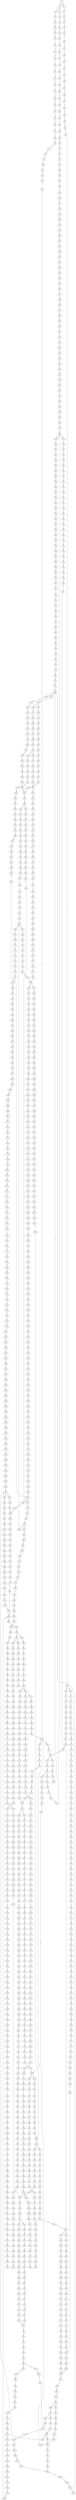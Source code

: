 strict digraph  {
	S0 -> S1 [ label = G ];
	S0 -> S2 [ label = T ];
	S1 -> S3 [ label = T ];
	S1 -> S4 [ label = G ];
	S2 -> S5 [ label = C ];
	S3 -> S6 [ label = C ];
	S4 -> S7 [ label = C ];
	S5 -> S8 [ label = C ];
	S6 -> S9 [ label = T ];
	S7 -> S10 [ label = A ];
	S8 -> S11 [ label = A ];
	S9 -> S12 [ label = C ];
	S10 -> S13 [ label = G ];
	S11 -> S14 [ label = G ];
	S12 -> S15 [ label = T ];
	S13 -> S16 [ label = T ];
	S14 -> S17 [ label = T ];
	S15 -> S18 [ label = C ];
	S16 -> S19 [ label = C ];
	S17 -> S20 [ label = C ];
	S18 -> S21 [ label = T ];
	S19 -> S22 [ label = C ];
	S20 -> S23 [ label = G ];
	S21 -> S24 [ label = C ];
	S22 -> S25 [ label = T ];
	S23 -> S26 [ label = T ];
	S24 -> S27 [ label = G ];
	S25 -> S28 [ label = G ];
	S26 -> S29 [ label = G ];
	S27 -> S30 [ label = G ];
	S28 -> S31 [ label = C ];
	S29 -> S32 [ label = C ];
	S30 -> S33 [ label = T ];
	S31 -> S34 [ label = G ];
	S32 -> S35 [ label = C ];
	S33 -> S36 [ label = C ];
	S34 -> S37 [ label = G ];
	S35 -> S38 [ label = A ];
	S36 -> S39 [ label = T ];
	S37 -> S40 [ label = C ];
	S38 -> S41 [ label = C ];
	S39 -> S42 [ label = C ];
	S40 -> S43 [ label = C ];
	S41 -> S44 [ label = G ];
	S42 -> S45 [ label = G ];
	S43 -> S46 [ label = T ];
	S44 -> S47 [ label = A ];
	S45 -> S48 [ label = G ];
	S46 -> S49 [ label = G ];
	S47 -> S50 [ label = G ];
	S48 -> S51 [ label = T ];
	S49 -> S52 [ label = T ];
	S50 -> S53 [ label = T ];
	S51 -> S54 [ label = T ];
	S52 -> S55 [ label = G ];
	S53 -> S56 [ label = G ];
	S54 -> S57 [ label = C ];
	S55 -> S58 [ label = C ];
	S56 -> S59 [ label = T ];
	S57 -> S60 [ label = A ];
	S58 -> S61 [ label = T ];
	S59 -> S62 [ label = C ];
	S60 -> S63 [ label = A ];
	S61 -> S64 [ label = A ];
	S62 -> S65 [ label = T ];
	S63 -> S66 [ label = G ];
	S64 -> S67 [ label = C ];
	S65 -> S68 [ label = T ];
	S65 -> S69 [ label = C ];
	S66 -> S70 [ label = A ];
	S67 -> S71 [ label = C ];
	S68 -> S72 [ label = C ];
	S69 -> S73 [ label = C ];
	S70 -> S74 [ label = C ];
	S71 -> S75 [ label = T ];
	S72 -> S76 [ label = G ];
	S73 -> S77 [ label = G ];
	S74 -> S78 [ label = C ];
	S75 -> S79 [ label = G ];
	S76 -> S80 [ label = G ];
	S77 -> S81 [ label = T ];
	S78 -> S82 [ label = T ];
	S79 -> S83 [ label = T ];
	S80 -> S84 [ label = T ];
	S81 -> S85 [ label = T ];
	S82 -> S86 [ label = T ];
	S83 -> S87 [ label = C ];
	S84 -> S88 [ label = C ];
	S85 -> S89 [ label = C ];
	S86 -> S90 [ label = T ];
	S87 -> S91 [ label = C ];
	S88 -> S92 [ label = C ];
	S89 -> S93 [ label = C ];
	S90 -> S94 [ label = T ];
	S91 -> S95 [ label = T ];
	S92 -> S96 [ label = T ];
	S93 -> S97 [ label = T ];
	S94 -> S98 [ label = T ];
	S95 -> S99 [ label = T ];
	S96 -> S100 [ label = T ];
	S97 -> S101 [ label = T ];
	S98 -> S102 [ label = G ];
	S99 -> S103 [ label = G ];
	S100 -> S104 [ label = G ];
	S101 -> S105 [ label = A ];
	S102 -> S106 [ label = A ];
	S103 -> S107 [ label = A ];
	S103 -> S108 [ label = T ];
	S104 -> S109 [ label = A ];
	S105 -> S110 [ label = A ];
	S106 -> S111 [ label = A ];
	S107 -> S112 [ label = A ];
	S108 -> S113 [ label = A ];
	S109 -> S114 [ label = A ];
	S110 -> S115 [ label = A ];
	S111 -> S116 [ label = C ];
	S112 -> S117 [ label = C ];
	S113 -> S118 [ label = G ];
	S114 -> S117 [ label = C ];
	S115 -> S119 [ label = C ];
	S116 -> S120 [ label = A ];
	S117 -> S121 [ label = T ];
	S117 -> S122 [ label = A ];
	S118 -> S123 [ label = G ];
	S119 -> S124 [ label = A ];
	S120 -> S125 [ label = G ];
	S121 -> S126 [ label = T ];
	S122 -> S127 [ label = G ];
	S123 -> S128 [ label = A ];
	S124 -> S129 [ label = G ];
	S125 -> S130 [ label = T ];
	S126 -> S131 [ label = C ];
	S127 -> S132 [ label = G ];
	S128 -> S133 [ label = G ];
	S129 -> S134 [ label = G ];
	S130 -> S135 [ label = T ];
	S131 -> S136 [ label = A ];
	S132 -> S137 [ label = G ];
	S132 -> S138 [ label = T ];
	S133 -> S139 [ label = A ];
	S134 -> S140 [ label = T ];
	S135 -> S141 [ label = G ];
	S136 -> S142 [ label = A ];
	S137 -> S143 [ label = T ];
	S138 -> S144 [ label = C ];
	S139 -> S145 [ label = G ];
	S140 -> S146 [ label = C ];
	S141 -> S147 [ label = A ];
	S142 -> S148 [ label = C ];
	S143 -> S149 [ label = C ];
	S144 -> S150 [ label = C ];
	S145 -> S151 [ label = G ];
	S146 -> S152 [ label = T ];
	S147 -> S153 [ label = C ];
	S148 -> S154 [ label = C ];
	S148 -> S155 [ label = T ];
	S149 -> S156 [ label = C ];
	S150 -> S157 [ label = C ];
	S151 -> S158 [ label = T ];
	S152 -> S159 [ label = C ];
	S153 -> S160 [ label = T ];
	S154 -> S161 [ label = G ];
	S155 -> S162 [ label = G ];
	S156 -> S163 [ label = G ];
	S157 -> S164 [ label = T ];
	S158 -> S165 [ label = C ];
	S159 -> S166 [ label = T ];
	S160 -> S167 [ label = G ];
	S161 -> S168 [ label = G ];
	S162 -> S169 [ label = G ];
	S162 -> S170 [ label = C ];
	S163 -> S171 [ label = C ];
	S164 -> S172 [ label = T ];
	S165 -> S173 [ label = C ];
	S166 -> S174 [ label = C ];
	S167 -> S175 [ label = T ];
	S168 -> S176 [ label = C ];
	S169 -> S177 [ label = C ];
	S170 -> S178 [ label = C ];
	S171 -> S179 [ label = C ];
	S172 -> S180 [ label = C ];
	S173 -> S181 [ label = C ];
	S174 -> S182 [ label = C ];
	S175 -> S183 [ label = A ];
	S176 -> S184 [ label = C ];
	S177 -> S185 [ label = C ];
	S178 -> S186 [ label = C ];
	S179 -> S187 [ label = G ];
	S180 -> S188 [ label = T ];
	S180 -> S189 [ label = G ];
	S181 -> S190 [ label = A ];
	S181 -> S191 [ label = G ];
	S182 -> S192 [ label = G ];
	S183 -> S193 [ label = C ];
	S184 -> S194 [ label = C ];
	S185 -> S195 [ label = C ];
	S186 -> S196 [ label = T ];
	S187 -> S197 [ label = C ];
	S187 -> S198 [ label = G ];
	S188 -> S199 [ label = C ];
	S189 -> S200 [ label = C ];
	S190 -> S201 [ label = G ];
	S191 -> S202 [ label = G ];
	S192 -> S203 [ label = T ];
	S193 -> S204 [ label = A ];
	S194 -> S205 [ label = A ];
	S195 -> S206 [ label = A ];
	S196 -> S207 [ label = A ];
	S197 -> S208 [ label = A ];
	S198 -> S209 [ label = A ];
	S199 -> S210 [ label = G ];
	S200 -> S211 [ label = A ];
	S201 -> S212 [ label = A ];
	S202 -> S213 [ label = A ];
	S203 -> S214 [ label = A ];
	S204 -> S215 [ label = C ];
	S205 -> S216 [ label = G ];
	S206 -> S217 [ label = G ];
	S207 -> S218 [ label = G ];
	S208 -> S219 [ label = C ];
	S209 -> S220 [ label = A ];
	S210 -> S221 [ label = T ];
	S211 -> S222 [ label = C ];
	S212 -> S223 [ label = G ];
	S213 -> S224 [ label = G ];
	S214 -> S225 [ label = C ];
	S215 -> S226 [ label = T ];
	S216 -> S227 [ label = T ];
	S217 -> S228 [ label = G ];
	S218 -> S229 [ label = G ];
	S219 -> S230 [ label = G ];
	S220 -> S231 [ label = C ];
	S221 -> S232 [ label = A ];
	S222 -> S233 [ label = G ];
	S223 -> S234 [ label = C ];
	S224 -> S235 [ label = G ];
	S225 -> S236 [ label = A ];
	S226 -> S237 [ label = T ];
	S227 -> S238 [ label = T ];
	S228 -> S239 [ label = T ];
	S229 -> S240 [ label = T ];
	S230 -> S241 [ label = C ];
	S231 -> S242 [ label = T ];
	S232 -> S243 [ label = C ];
	S233 -> S244 [ label = T ];
	S234 -> S245 [ label = C ];
	S235 -> S246 [ label = C ];
	S236 -> S247 [ label = T ];
	S237 -> S248 [ label = G ];
	S238 -> S249 [ label = G ];
	S239 -> S250 [ label = G ];
	S240 -> S251 [ label = G ];
	S241 -> S252 [ label = G ];
	S242 -> S253 [ label = G ];
	S243 -> S254 [ label = G ];
	S244 -> S255 [ label = G ];
	S245 -> S256 [ label = A ];
	S246 -> S257 [ label = G ];
	S247 -> S258 [ label = G ];
	S248 -> S259 [ label = G ];
	S249 -> S260 [ label = T ];
	S250 -> S261 [ label = C ];
	S250 -> S262 [ label = G ];
	S251 -> S263 [ label = T ];
	S252 -> S264 [ label = C ];
	S253 -> S265 [ label = C ];
	S254 -> S266 [ label = G ];
	S255 -> S267 [ label = G ];
	S256 -> S268 [ label = C ];
	S257 -> S269 [ label = T ];
	S258 -> S270 [ label = G ];
	S259 -> S271 [ label = A ];
	S260 -> S272 [ label = G ];
	S261 -> S273 [ label = G ];
	S262 -> S274 [ label = G ];
	S263 -> S275 [ label = G ];
	S264 -> S276 [ label = A ];
	S265 -> S277 [ label = A ];
	S266 -> S278 [ label = C ];
	S267 -> S279 [ label = C ];
	S268 -> S280 [ label = G ];
	S269 -> S281 [ label = G ];
	S270 -> S282 [ label = C ];
	S271 -> S283 [ label = G ];
	S272 -> S284 [ label = C ];
	S273 -> S285 [ label = C ];
	S274 -> S286 [ label = C ];
	S275 -> S287 [ label = C ];
	S276 -> S288 [ label = G ];
	S277 -> S289 [ label = A ];
	S278 -> S290 [ label = T ];
	S279 -> S291 [ label = G ];
	S280 -> S292 [ label = G ];
	S281 -> S293 [ label = G ];
	S282 -> S294 [ label = G ];
	S283 -> S295 [ label = A ];
	S284 -> S296 [ label = G ];
	S285 -> S297 [ label = G ];
	S286 -> S298 [ label = T ];
	S287 -> S299 [ label = G ];
	S288 -> S300 [ label = C ];
	S289 -> S301 [ label = C ];
	S290 -> S302 [ label = A ];
	S291 -> S303 [ label = T ];
	S292 -> S304 [ label = T ];
	S293 -> S305 [ label = T ];
	S294 -> S306 [ label = C ];
	S295 -> S307 [ label = C ];
	S296 -> S308 [ label = T ];
	S297 -> S309 [ label = T ];
	S298 -> S310 [ label = T ];
	S299 -> S311 [ label = T ];
	S300 -> S312 [ label = C ];
	S301 -> S313 [ label = C ];
	S302 -> S314 [ label = C ];
	S303 -> S315 [ label = C ];
	S304 -> S316 [ label = T ];
	S305 -> S317 [ label = A ];
	S306 -> S318 [ label = C ];
	S307 -> S319 [ label = C ];
	S308 -> S320 [ label = C ];
	S309 -> S321 [ label = C ];
	S310 -> S322 [ label = C ];
	S311 -> S323 [ label = C ];
	S312 -> S324 [ label = G ];
	S313 -> S325 [ label = A ];
	S314 -> S326 [ label = T ];
	S315 -> S327 [ label = C ];
	S316 -> S328 [ label = A ];
	S317 -> S329 [ label = T ];
	S318 -> S330 [ label = C ];
	S319 -> S331 [ label = C ];
	S320 -> S332 [ label = G ];
	S321 -> S333 [ label = G ];
	S322 -> S334 [ label = G ];
	S323 -> S335 [ label = G ];
	S324 -> S336 [ label = G ];
	S325 -> S337 [ label = G ];
	S326 -> S338 [ label = G ];
	S327 -> S339 [ label = C ];
	S328 -> S340 [ label = C ];
	S329 -> S341 [ label = G ];
	S330 -> S342 [ label = C ];
	S331 -> S343 [ label = C ];
	S332 -> S344 [ label = A ];
	S333 -> S345 [ label = T ];
	S334 -> S346 [ label = A ];
	S335 -> S344 [ label = A ];
	S336 -> S347 [ label = C ];
	S336 -> S348 [ label = T ];
	S337 -> S349 [ label = A ];
	S338 -> S350 [ label = G ];
	S339 -> S351 [ label = C ];
	S340 -> S352 [ label = T ];
	S341 -> S353 [ label = A ];
	S342 -> S354 [ label = C ];
	S343 -> S355 [ label = C ];
	S344 -> S356 [ label = A ];
	S345 -> S357 [ label = G ];
	S346 -> S358 [ label = A ];
	S347 -> S359 [ label = A ];
	S348 -> S360 [ label = G ];
	S349 -> S361 [ label = A ];
	S350 -> S362 [ label = T ];
	S351 -> S363 [ label = A ];
	S352 -> S364 [ label = G ];
	S353 -> S365 [ label = G ];
	S354 -> S366 [ label = A ];
	S355 -> S367 [ label = C ];
	S356 -> S368 [ label = C ];
	S357 -> S369 [ label = C ];
	S358 -> S370 [ label = C ];
	S359 -> S371 [ label = C ];
	S360 -> S372 [ label = G ];
	S361 -> S373 [ label = C ];
	S362 -> S374 [ label = G ];
	S363 -> S375 [ label = C ];
	S364 -> S376 [ label = C ];
	S365 -> S377 [ label = C ];
	S366 -> S378 [ label = C ];
	S367 -> S379 [ label = T ];
	S368 -> S380 [ label = C ];
	S368 -> S381 [ label = A ];
	S369 -> S382 [ label = A ];
	S370 -> S383 [ label = A ];
	S371 -> S384 [ label = T ];
	S372 -> S385 [ label = A ];
	S373 -> S386 [ label = A ];
	S374 -> S387 [ label = C ];
	S375 -> S388 [ label = T ];
	S376 -> S389 [ label = A ];
	S377 -> S390 [ label = G ];
	S378 -> S391 [ label = T ];
	S379 -> S392 [ label = T ];
	S380 -> S393 [ label = T ];
	S381 -> S394 [ label = C ];
	S382 -> S395 [ label = T ];
	S383 -> S396 [ label = C ];
	S384 -> S397 [ label = T ];
	S385 -> S398 [ label = A ];
	S386 -> S399 [ label = G ];
	S387 -> S400 [ label = T ];
	S388 -> S401 [ label = T ];
	S389 -> S402 [ label = G ];
	S390 -> S403 [ label = G ];
	S391 -> S404 [ label = T ];
	S392 -> S405 [ label = C ];
	S393 -> S406 [ label = T ];
	S394 -> S407 [ label = C ];
	S395 -> S408 [ label = C ];
	S396 -> S409 [ label = G ];
	S397 -> S410 [ label = C ];
	S398 -> S411 [ label = G ];
	S399 -> S412 [ label = C ];
	S400 -> S413 [ label = A ];
	S401 -> S414 [ label = G ];
	S402 -> S415 [ label = A ];
	S403 -> S416 [ label = T ];
	S404 -> S417 [ label = T ];
	S405 -> S418 [ label = A ];
	S406 -> S419 [ label = C ];
	S407 -> S420 [ label = C ];
	S408 -> S421 [ label = C ];
	S409 -> S422 [ label = C ];
	S410 -> S423 [ label = A ];
	S411 -> S424 [ label = A ];
	S412 -> S425 [ label = C ];
	S413 -> S426 [ label = C ];
	S414 -> S427 [ label = A ];
	S415 -> S428 [ label = C ];
	S416 -> S429 [ label = C ];
	S417 -> S430 [ label = A ];
	S418 -> S431 [ label = G ];
	S419 -> S432 [ label = G ];
	S420 -> S433 [ label = G ];
	S421 -> S434 [ label = G ];
	S422 -> S435 [ label = G ];
	S423 -> S436 [ label = G ];
	S424 -> S437 [ label = A ];
	S425 -> S438 [ label = G ];
	S426 -> S439 [ label = T ];
	S427 -> S440 [ label = G ];
	S428 -> S441 [ label = G ];
	S429 -> S442 [ label = G ];
	S430 -> S443 [ label = G ];
	S431 -> S444 [ label = A ];
	S432 -> S445 [ label = T ];
	S433 -> S446 [ label = T ];
	S434 -> S447 [ label = C ];
	S435 -> S448 [ label = C ];
	S436 -> S449 [ label = C ];
	S437 -> S450 [ label = C ];
	S438 -> S451 [ label = T ];
	S439 -> S452 [ label = G ];
	S440 -> S453 [ label = C ];
	S441 -> S454 [ label = G ];
	S442 -> S455 [ label = C ];
	S443 -> S456 [ label = C ];
	S444 -> S457 [ label = G ];
	S445 -> S458 [ label = A ];
	S446 -> S459 [ label = A ];
	S447 -> S460 [ label = A ];
	S448 -> S461 [ label = A ];
	S449 -> S462 [ label = C ];
	S450 -> S463 [ label = G ];
	S451 -> S464 [ label = C ];
	S452 -> S465 [ label = T ];
	S453 -> S466 [ label = C ];
	S454 -> S467 [ label = A ];
	S455 -> S468 [ label = A ];
	S456 -> S469 [ label = C ];
	S457 -> S470 [ label = G ];
	S458 -> S471 [ label = C ];
	S459 -> S472 [ label = C ];
	S460 -> S473 [ label = C ];
	S461 -> S474 [ label = C ];
	S462 -> S475 [ label = G ];
	S463 -> S476 [ label = G ];
	S464 -> S477 [ label = C ];
	S465 -> S478 [ label = A ];
	S466 -> S479 [ label = G ];
	S467 -> S480 [ label = C ];
	S468 -> S481 [ label = C ];
	S469 -> S482 [ label = G ];
	S470 -> S483 [ label = T ];
	S471 -> S484 [ label = T ];
	S472 -> S485 [ label = G ];
	S473 -> S486 [ label = G ];
	S474 -> S487 [ label = G ];
	S475 -> S488 [ label = C ];
	S476 -> S489 [ label = C ];
	S477 -> S490 [ label = T ];
	S478 -> S491 [ label = A ];
	S479 -> S492 [ label = C ];
	S480 -> S493 [ label = A ];
	S481 -> S494 [ label = G ];
	S482 -> S495 [ label = T ];
	S483 -> S496 [ label = C ];
	S484 -> S497 [ label = T ];
	S485 -> S498 [ label = T ];
	S486 -> S499 [ label = T ];
	S487 -> S500 [ label = T ];
	S488 -> S501 [ label = C ];
	S489 -> S502 [ label = A ];
	S490 -> S503 [ label = C ];
	S491 -> S504 [ label = C ];
	S492 -> S505 [ label = C ];
	S493 -> S506 [ label = C ];
	S494 -> S507 [ label = C ];
	S495 -> S508 [ label = C ];
	S496 -> S509 [ label = C ];
	S497 -> S510 [ label = C ];
	S498 -> S511 [ label = C ];
	S499 -> S512 [ label = C ];
	S500 -> S513 [ label = C ];
	S501 -> S514 [ label = C ];
	S502 -> S515 [ label = C ];
	S503 -> S516 [ label = T ];
	S504 -> S517 [ label = A ];
	S505 -> S518 [ label = C ];
	S506 -> S519 [ label = A ];
	S507 -> S520 [ label = G ];
	S508 -> S521 [ label = C ];
	S509 -> S522 [ label = C ];
	S510 -> S523 [ label = A ];
	S511 -> S524 [ label = C ];
	S512 -> S525 [ label = G ];
	S513 -> S526 [ label = C ];
	S514 -> S527 [ label = C ];
	S515 -> S528 [ label = C ];
	S515 -> S529 [ label = T ];
	S516 -> S530 [ label = G ];
	S517 -> S531 [ label = C ];
	S518 -> S532 [ label = C ];
	S519 -> S533 [ label = C ];
	S520 -> S534 [ label = C ];
	S521 -> S535 [ label = C ];
	S522 -> S536 [ label = T ];
	S523 -> S537 [ label = A ];
	S524 -> S538 [ label = A ];
	S525 -> S539 [ label = A ];
	S526 -> S540 [ label = A ];
	S527 -> S541 [ label = T ];
	S528 -> S542 [ label = G ];
	S529 -> S543 [ label = G ];
	S530 -> S544 [ label = T ];
	S531 -> S545 [ label = A ];
	S532 -> S541 [ label = T ];
	S533 -> S546 [ label = C ];
	S534 -> S547 [ label = G ];
	S535 -> S548 [ label = A ];
	S536 -> S549 [ label = T ];
	S537 -> S550 [ label = G ];
	S538 -> S551 [ label = G ];
	S539 -> S552 [ label = G ];
	S540 -> S553 [ label = G ];
	S541 -> S554 [ label = T ];
	S541 -> S555 [ label = C ];
	S542 -> S556 [ label = G ];
	S543 -> S557 [ label = G ];
	S544 -> S558 [ label = C ];
	S545 -> S559 [ label = C ];
	S546 -> S560 [ label = T ];
	S547 -> S561 [ label = G ];
	S548 -> S562 [ label = C ];
	S549 -> S180 [ label = C ];
	S550 -> S563 [ label = C ];
	S551 -> S564 [ label = C ];
	S552 -> S565 [ label = C ];
	S553 -> S566 [ label = C ];
	S554 -> S567 [ label = C ];
	S555 -> S568 [ label = C ];
	S556 -> S569 [ label = G ];
	S557 -> S570 [ label = G ];
	S558 -> S571 [ label = G ];
	S559 -> S572 [ label = G ];
	S560 -> S573 [ label = C ];
	S561 -> S574 [ label = C ];
	S562 -> S575 [ label = C ];
	S563 -> S576 [ label = G ];
	S564 -> S577 [ label = G ];
	S565 -> S578 [ label = G ];
	S566 -> S579 [ label = T ];
	S566 -> S577 [ label = G ];
	S567 -> S580 [ label = A ];
	S568 -> S581 [ label = A ];
	S569 -> S582 [ label = A ];
	S570 -> S583 [ label = A ];
	S571 -> S584 [ label = T ];
	S572 -> S585 [ label = C ];
	S573 -> S586 [ label = T ];
	S574 -> S587 [ label = T ];
	S575 -> S588 [ label = A ];
	S576 -> S589 [ label = A ];
	S577 -> S590 [ label = A ];
	S578 -> S591 [ label = A ];
	S579 -> S592 [ label = T ];
	S580 -> S593 [ label = C ];
	S581 -> S594 [ label = C ];
	S582 -> S595 [ label = A ];
	S583 -> S596 [ label = A ];
	S584 -> S597 [ label = G ];
	S585 -> S598 [ label = T ];
	S586 -> S599 [ label = A ];
	S587 -> S600 [ label = G ];
	S588 -> S601 [ label = C ];
	S589 -> S602 [ label = G ];
	S590 -> S603 [ label = G ];
	S591 -> S604 [ label = G ];
	S592 -> S605 [ label = C ];
	S593 -> S606 [ label = G ];
	S594 -> S607 [ label = C ];
	S595 -> S608 [ label = T ];
	S596 -> S609 [ label = C ];
	S597 -> S610 [ label = G ];
	S598 -> S611 [ label = C ];
	S599 -> S612 [ label = G ];
	S600 -> S613 [ label = G ];
	S601 -> S614 [ label = C ];
	S602 -> S615 [ label = T ];
	S603 -> S616 [ label = T ];
	S604 -> S617 [ label = T ];
	S605 -> S618 [ label = A ];
	S606 -> S619 [ label = C ];
	S607 -> S620 [ label = C ];
	S608 -> S621 [ label = T ];
	S609 -> S622 [ label = T ];
	S610 -> S623 [ label = T ];
	S611 -> S624 [ label = C ];
	S612 -> S625 [ label = A ];
	S613 -> S626 [ label = A ];
	S614 -> S627 [ label = G ];
	S615 -> S628 [ label = C ];
	S616 -> S629 [ label = C ];
	S617 -> S630 [ label = C ];
	S618 -> S631 [ label = C ];
	S619 -> S632 [ label = T ];
	S620 -> S633 [ label = G ];
	S621 -> S634 [ label = G ];
	S622 -> S635 [ label = G ];
	S623 -> S636 [ label = A ];
	S624 -> S637 [ label = T ];
	S625 -> S638 [ label = A ];
	S626 -> S639 [ label = A ];
	S627 -> S640 [ label = A ];
	S628 -> S641 [ label = C ];
	S629 -> S642 [ label = C ];
	S629 -> S643 [ label = T ];
	S630 -> S644 [ label = G ];
	S631 -> S645 [ label = G ];
	S632 -> S646 [ label = C ];
	S633 -> S647 [ label = C ];
	S634 -> S648 [ label = A ];
	S635 -> S649 [ label = G ];
	S637 -> S650 [ label = A ];
	S638 -> S651 [ label = C ];
	S639 -> S652 [ label = T ];
	S640 -> S653 [ label = T ];
	S641 -> S654 [ label = C ];
	S642 -> S654 [ label = C ];
	S643 -> S655 [ label = C ];
	S644 -> S656 [ label = A ];
	S645 -> S657 [ label = C ];
	S646 -> S658 [ label = C ];
	S647 -> S659 [ label = C ];
	S648 -> S660 [ label = A ];
	S649 -> S661 [ label = A ];
	S650 -> S662 [ label = G ];
	S651 -> S663 [ label = G ];
	S652 -> S664 [ label = G ];
	S653 -> S665 [ label = C ];
	S654 -> S666 [ label = T ];
	S654 -> S667 [ label = G ];
	S655 -> S668 [ label = G ];
	S656 -> S669 [ label = A ];
	S657 -> S670 [ label = C ];
	S658 -> S671 [ label = G ];
	S659 -> S672 [ label = G ];
	S660 -> S673 [ label = C ];
	S661 -> S674 [ label = C ];
	S662 -> S675 [ label = A ];
	S663 -> S676 [ label = A ];
	S664 -> S677 [ label = G ];
	S665 -> S678 [ label = G ];
	S666 -> S679 [ label = C ];
	S667 -> S680 [ label = C ];
	S668 -> S681 [ label = T ];
	S669 -> S682 [ label = C ];
	S670 -> S683 [ label = C ];
	S671 -> S684 [ label = G ];
	S672 -> S685 [ label = G ];
	S673 -> S686 [ label = C ];
	S674 -> S687 [ label = C ];
	S675 -> S688 [ label = A ];
	S676 -> S689 [ label = G ];
	S677 -> S690 [ label = G ];
	S678 -> S691 [ label = G ];
	S679 -> S692 [ label = C ];
	S680 -> S693 [ label = C ];
	S681 -> S694 [ label = C ];
	S682 -> S695 [ label = C ];
	S683 -> S696 [ label = T ];
	S684 -> S697 [ label = T ];
	S685 -> S698 [ label = T ];
	S686 -> S699 [ label = C ];
	S687 -> S700 [ label = C ];
	S688 -> S701 [ label = C ];
	S689 -> S702 [ label = G ];
	S690 -> S703 [ label = G ];
	S691 -> S704 [ label = T ];
	S692 -> S705 [ label = G ];
	S693 -> S706 [ label = T ];
	S694 -> S707 [ label = T ];
	S695 -> S708 [ label = T ];
	S696 -> S709 [ label = T ];
	S697 -> S710 [ label = T ];
	S698 -> S711 [ label = C ];
	S699 -> S712 [ label = G ];
	S700 -> S713 [ label = G ];
	S701 -> S714 [ label = T ];
	S702 -> S715 [ label = T ];
	S703 -> S716 [ label = T ];
	S704 -> S717 [ label = T ];
	S705 -> S718 [ label = G ];
	S706 -> S719 [ label = G ];
	S707 -> S720 [ label = G ];
	S708 -> S721 [ label = G ];
	S709 -> S722 [ label = C ];
	S710 -> S723 [ label = G ];
	S711 -> S724 [ label = C ];
	S712 -> S725 [ label = T ];
	S713 -> S726 [ label = T ];
	S714 -> S727 [ label = T ];
	S715 -> S728 [ label = G ];
	S716 -> S729 [ label = C ];
	S717 -> S730 [ label = C ];
	S718 -> S731 [ label = T ];
	S719 -> S732 [ label = T ];
	S720 -> S733 [ label = T ];
	S721 -> S734 [ label = T ];
	S722 -> S735 [ label = A ];
	S723 -> S736 [ label = C ];
	S724 -> S737 [ label = C ];
	S725 -> S738 [ label = C ];
	S726 -> S739 [ label = C ];
	S727 -> S740 [ label = C ];
	S728 -> S741 [ label = T ];
	S729 -> S742 [ label = C ];
	S730 -> S743 [ label = C ];
	S731 -> S744 [ label = C ];
	S732 -> S745 [ label = C ];
	S733 -> S746 [ label = T ];
	S734 -> S747 [ label = C ];
	S735 -> S748 [ label = T ];
	S736 -> S749 [ label = A ];
	S737 -> S750 [ label = A ];
	S738 -> S751 [ label = T ];
	S739 -> S752 [ label = T ];
	S740 -> S753 [ label = A ];
	S741 -> S754 [ label = C ];
	S742 -> S755 [ label = G ];
	S743 -> S756 [ label = A ];
	S744 -> S757 [ label = T ];
	S745 -> S758 [ label = G ];
	S746 -> S759 [ label = C ];
	S747 -> S760 [ label = G ];
	S748 -> S761 [ label = C ];
	S749 -> S762 [ label = C ];
	S750 -> S763 [ label = G ];
	S751 -> S764 [ label = C ];
	S752 -> S765 [ label = C ];
	S753 -> S766 [ label = A ];
	S754 -> S767 [ label = C ];
	S755 -> S768 [ label = C ];
	S756 -> S769 [ label = G ];
	S757 -> S770 [ label = G ];
	S758 -> S771 [ label = C ];
	S759 -> S772 [ label = C ];
	S760 -> S773 [ label = C ];
	S761 -> S774 [ label = C ];
	S762 -> S775 [ label = T ];
	S763 -> S776 [ label = T ];
	S764 -> S777 [ label = G ];
	S765 -> S777 [ label = G ];
	S766 -> S148 [ label = C ];
	S767 -> S778 [ label = C ];
	S768 -> S779 [ label = C ];
	S769 -> S780 [ label = T ];
	S770 -> S781 [ label = G ];
	S771 -> S782 [ label = G ];
	S772 -> S783 [ label = G ];
	S773 -> S784 [ label = G ];
	S774 -> S785 [ label = A ];
	S775 -> S786 [ label = G ];
	S776 -> S787 [ label = G ];
	S777 -> S788 [ label = G ];
	S778 -> S789 [ label = T ];
	S779 -> S187 [ label = G ];
	S780 -> S790 [ label = G ];
	S781 -> S791 [ label = A ];
	S782 -> S792 [ label = C ];
	S783 -> S793 [ label = T ];
	S784 -> S792 [ label = C ];
	S785 -> S794 [ label = G ];
	S786 -> S795 [ label = G ];
	S787 -> S796 [ label = G ];
	S788 -> S797 [ label = C ];
	S789 -> S798 [ label = G ];
	S790 -> S799 [ label = G ];
	S791 -> S800 [ label = G ];
	S792 -> S801 [ label = G ];
	S792 -> S802 [ label = A ];
	S793 -> S803 [ label = G ];
	S794 -> S804 [ label = A ];
	S795 -> S805 [ label = T ];
	S796 -> S806 [ label = T ];
	S797 -> S807 [ label = A ];
	S798 -> S808 [ label = T ];
	S799 -> S809 [ label = T ];
	S800 -> S810 [ label = G ];
	S801 -> S811 [ label = A ];
	S802 -> S812 [ label = A ];
	S803 -> S813 [ label = G ];
	S804 -> S814 [ label = A ];
	S805 -> S815 [ label = C ];
	S806 -> S816 [ label = C ];
	S807 -> S817 [ label = C ];
	S808 -> S818 [ label = C ];
	S809 -> S819 [ label = C ];
	S810 -> S820 [ label = G ];
	S811 -> S821 [ label = G ];
	S812 -> S822 [ label = C ];
	S813 -> S823 [ label = C ];
	S814 -> S824 [ label = C ];
	S815 -> S825 [ label = G ];
	S816 -> S826 [ label = G ];
	S817 -> S827 [ label = C ];
	S818 -> S828 [ label = C ];
	S819 -> S826 [ label = G ];
	S820 -> S829 [ label = T ];
	S821 -> S830 [ label = C ];
	S822 -> S831 [ label = C ];
	S823 -> S832 [ label = C ];
	S824 -> S833 [ label = C ];
	S825 -> S834 [ label = T ];
	S826 -> S835 [ label = T ];
	S827 -> S836 [ label = G ];
	S828 -> S837 [ label = T ];
	S829 -> S838 [ label = G ];
	S830 -> S839 [ label = A ];
	S831 -> S840 [ label = C ];
	S832 -> S841 [ label = C ];
	S833 -> S842 [ label = A ];
	S833 -> S843 [ label = G ];
	S834 -> S844 [ label = C ];
	S835 -> S845 [ label = C ];
	S836 -> S846 [ label = A ];
	S837 -> S847 [ label = A ];
	S838 -> S848 [ label = T ];
	S839 -> S849 [ label = G ];
	S840 -> S850 [ label = G ];
	S841 -> S851 [ label = G ];
	S842 -> S852 [ label = G ];
	S842 -> S853 [ label = C ];
	S843 -> S854 [ label = G ];
	S844 -> S855 [ label = C ];
	S845 -> S856 [ label = C ];
	S846 -> S857 [ label = G ];
	S846 -> S858 [ label = A ];
	S847 -> S859 [ label = C ];
	S848 -> S860 [ label = T ];
	S849 -> S861 [ label = T ];
	S850 -> S862 [ label = T ];
	S851 -> S863 [ label = T ];
	S852 -> S864 [ label = A ];
	S853 -> S865 [ label = C ];
	S854 -> S866 [ label = A ];
	S855 -> S867 [ label = G ];
	S856 -> S867 [ label = G ];
	S857 -> S868 [ label = T ];
	S858 -> S869 [ label = T ];
	S859 -> S870 [ label = T ];
	S860 -> S871 [ label = C ];
	S861 -> S872 [ label = G ];
	S862 -> S873 [ label = A ];
	S863 -> S874 [ label = C ];
	S864 -> S875 [ label = C ];
	S865 -> S876 [ label = A ];
	S866 -> S877 [ label = C ];
	S867 -> S878 [ label = T ];
	S868 -> S879 [ label = C ];
	S869 -> S880 [ label = G ];
	S870 -> S881 [ label = A ];
	S871 -> S882 [ label = C ];
	S872 -> S883 [ label = C ];
	S873 -> S884 [ label = C ];
	S874 -> S885 [ label = C ];
	S875 -> S886 [ label = T ];
	S876 -> S887 [ label = C ];
	S877 -> S888 [ label = G ];
	S878 -> S889 [ label = C ];
	S879 -> S890 [ label = C ];
	S880 -> S891 [ label = T ];
	S881 -> S892 [ label = C ];
	S882 -> S893 [ label = A ];
	S883 -> S894 [ label = A ];
	S884 -> S895 [ label = A ];
	S885 -> S896 [ label = A ];
	S886 -> S897 [ label = C ];
	S887 -> S898 [ label = C ];
	S888 -> S899 [ label = C ];
	S889 -> S900 [ label = A ];
	S890 -> S901 [ label = A ];
	S890 -> S902 [ label = T ];
	S891 -> S903 [ label = A ];
	S892 -> S904 [ label = C ];
	S893 -> S905 [ label = G ];
	S894 -> S906 [ label = A ];
	S895 -> S907 [ label = G ];
	S896 -> S908 [ label = G ];
	S897 -> S909 [ label = C ];
	S898 -> S910 [ label = C ];
	S899 -> S911 [ label = C ];
	S900 -> S912 [ label = C ];
	S901 -> S913 [ label = G ];
	S902 -> S914 [ label = C ];
	S903 -> S915 [ label = G ];
	S904 -> S916 [ label = A ];
	S905 -> S917 [ label = C ];
	S906 -> S918 [ label = C ];
	S907 -> S919 [ label = C ];
	S908 -> S920 [ label = T ];
	S909 -> S921 [ label = C ];
	S910 -> S922 [ label = C ];
	S911 -> S923 [ label = C ];
	S912 -> S924 [ label = C ];
	S913 -> S925 [ label = T ];
	S913 -> S926 [ label = C ];
	S914 -> S927 [ label = G ];
	S915 -> S928 [ label = T ];
	S916 -> S929 [ label = G ];
	S917 -> S930 [ label = A ];
	S918 -> S931 [ label = A ];
	S919 -> S932 [ label = A ];
	S920 -> S933 [ label = A ];
	S921 -> S934 [ label = A ];
	S922 -> S935 [ label = T ];
	S923 -> S936 [ label = A ];
	S924 -> S937 [ label = C ];
	S924 -> S938 [ label = G ];
	S925 -> S939 [ label = A ];
	S926 -> S940 [ label = T ];
	S927 -> S941 [ label = A ];
	S928 -> S942 [ label = T ];
	S929 -> S943 [ label = G ];
	S930 -> S944 [ label = G ];
	S931 -> S945 [ label = G ];
	S932 -> S946 [ label = G ];
	S933 -> S947 [ label = G ];
	S934 -> S948 [ label = T ];
	S935 -> S949 [ label = T ];
	S936 -> S950 [ label = T ];
	S937 -> S951 [ label = T ];
	S938 -> S952 [ label = A ];
	S939 -> S953 [ label = G ];
	S940 -> S954 [ label = T ];
	S941 -> S955 [ label = A ];
	S942 -> S956 [ label = T ];
	S943 -> S957 [ label = A ];
	S944 -> S958 [ label = A ];
	S945 -> S959 [ label = C ];
	S946 -> S960 [ label = G ];
	S947 -> S961 [ label = C ];
	S948 -> S962 [ label = C ];
	S949 -> S963 [ label = C ];
	S950 -> S964 [ label = C ];
	S951 -> S965 [ label = G ];
	S952 -> S966 [ label = A ];
	S952 -> S967 [ label = G ];
	S953 -> S968 [ label = G ];
	S954 -> S605 [ label = C ];
	S955 -> S969 [ label = C ];
	S956 -> S970 [ label = C ];
	S957 -> S971 [ label = G ];
	S958 -> S972 [ label = T ];
	S959 -> S973 [ label = T ];
	S960 -> S974 [ label = T ];
	S961 -> S975 [ label = T ];
	S962 -> S976 [ label = T ];
	S963 -> S977 [ label = C ];
	S963 -> S978 [ label = G ];
	S964 -> S979 [ label = G ];
	S965 -> S980 [ label = T ];
	S966 -> S981 [ label = T ];
	S967 -> S982 [ label = T ];
	S968 -> S983 [ label = G ];
	S969 -> S984 [ label = T ];
	S970 -> S985 [ label = A ];
	S971 -> S986 [ label = A ];
	S972 -> S987 [ label = A ];
	S973 -> S988 [ label = A ];
	S974 -> S989 [ label = G ];
	S975 -> S990 [ label = C ];
	S976 -> S991 [ label = G ];
	S977 -> S992 [ label = T ];
	S978 -> S993 [ label = A ];
	S979 -> S994 [ label = T ];
	S980 -> S995 [ label = C ];
	S981 -> S996 [ label = C ];
	S982 -> S997 [ label = C ];
	S983 -> S998 [ label = T ];
	S984 -> S999 [ label = T ];
	S985 -> S1000 [ label = C ];
	S986 -> S1001 [ label = G ];
	S987 -> S1002 [ label = A ];
	S988 -> S1003 [ label = C ];
	S989 -> S1004 [ label = C ];
	S990 -> S1005 [ label = C ];
	S991 -> S1006 [ label = C ];
	S992 -> S1007 [ label = G ];
	S993 -> S1008 [ label = T ];
	S994 -> S1009 [ label = C ];
	S995 -> S1010 [ label = C ];
	S996 -> S1011 [ label = C ];
	S997 -> S890 [ label = C ];
	S998 -> S1012 [ label = C ];
	S999 -> S1013 [ label = C ];
	S1000 -> S1014 [ label = T ];
	S1001 -> S1015 [ label = T ];
	S1002 -> S1016 [ label = A ];
	S1003 -> S1017 [ label = G ];
	S1004 -> S1018 [ label = A ];
	S1005 -> S1019 [ label = A ];
	S1006 -> S1020 [ label = C ];
	S1007 -> S1021 [ label = T ];
	S1008 -> S1022 [ label = C ];
	S1009 -> S1023 [ label = C ];
	S1010 -> S1024 [ label = T ];
	S1011 -> S1025 [ label = T ];
	S1012 -> S1026 [ label = A ];
	S1013 -> S1027 [ label = A ];
	S1014 -> S1028 [ label = C ];
	S1015 -> S1029 [ label = C ];
	S1016 -> S1030 [ label = A ];
	S1017 -> S1031 [ label = A ];
	S1018 -> S1032 [ label = C ];
	S1019 -> S1033 [ label = C ];
	S1020 -> S1034 [ label = A ];
	S1021 -> S1035 [ label = C ];
	S1022 -> S1036 [ label = G ];
	S1023 -> S1037 [ label = T ];
	S1024 -> S1038 [ label = T ];
	S1025 -> S1039 [ label = C ];
	S1026 -> S1040 [ label = C ];
	S1027 -> S1041 [ label = A ];
	S1028 -> S1042 [ label = C ];
	S1029 -> S1043 [ label = A ];
	S1030 -> S1044 [ label = A ];
	S1031 -> S1045 [ label = G ];
	S1032 -> S1046 [ label = G ];
	S1033 -> S1047 [ label = C ];
	S1034 -> S1048 [ label = G ];
	S1035 -> S1049 [ label = C ];
	S1036 -> S1050 [ label = T ];
	S1037 -> S1051 [ label = C ];
	S1038 -> S103 [ label = G ];
	S1039 -> S1052 [ label = G ];
	S1040 -> S1053 [ label = T ];
	S1041 -> S148 [ label = C ];
	S1042 -> S1054 [ label = T ];
	S1043 -> S1055 [ label = G ];
	S1044 -> S1056 [ label = C ];
	S1045 -> S1057 [ label = A ];
	S1046 -> S1058 [ label = C ];
	S1047 -> S1059 [ label = G ];
	S1048 -> S1060 [ label = T ];
	S1049 -> S1061 [ label = T ];
	S1050 -> S1062 [ label = T ];
	S1051 -> S1063 [ label = T ];
	S1052 -> S1064 [ label = A ];
	S1053 -> S1065 [ label = C ];
	S1054 -> S1066 [ label = T ];
	S1055 -> S1067 [ label = G ];
	S1056 -> S1068 [ label = T ];
	S1057 -> S1069 [ label = A ];
	S1058 -> S1070 [ label = G ];
	S1059 -> S1071 [ label = G ];
	S1060 -> S1072 [ label = C ];
	S1061 -> S1073 [ label = T ];
	S1062 -> S1074 [ label = T ];
	S1063 -> S1075 [ label = T ];
	S1064 -> S1076 [ label = A ];
	S1065 -> S1077 [ label = G ];
	S1066 -> S1078 [ label = T ];
	S1067 -> S1079 [ label = A ];
	S1068 -> S1080 [ label = T ];
	S1069 -> S1081 [ label = C ];
	S1070 -> S1082 [ label = G ];
	S1071 -> S1083 [ label = A ];
	S1072 -> S1084 [ label = G ];
	S1073 -> S103 [ label = G ];
	S1074 -> S1085 [ label = G ];
	S1075 -> S1086 [ label = C ];
	S1076 -> S1087 [ label = C ];
	S1077 -> S1088 [ label = C ];
	S1078 -> S1089 [ label = C ];
	S1079 -> S1090 [ label = C ];
	S1080 -> S1091 [ label = T ];
	S1081 -> S1092 [ label = T ];
	S1082 -> S1093 [ label = T ];
	S1083 -> S1094 [ label = C ];
	S1084 -> S1095 [ label = T ];
	S1085 -> S1096 [ label = T ];
	S1086 -> S1097 [ label = T ];
	S1087 -> S984 [ label = T ];
	S1088 -> S1098 [ label = T ];
	S1089 -> S1099 [ label = A ];
	S1090 -> S1100 [ label = C ];
	S1091 -> S1101 [ label = G ];
	S1092 -> S1102 [ label = G ];
	S1093 -> S1103 [ label = G ];
	S1094 -> S1104 [ label = G ];
	S1095 -> S1105 [ label = A ];
	S1096 -> S1106 [ label = A ];
	S1097 -> S1107 [ label = C ];
	S1098 -> S1108 [ label = T ];
	S1099 -> S1109 [ label = T ];
	S1100 -> S1110 [ label = A ];
	S1101 -> S1111 [ label = C ];
	S1102 -> S1112 [ label = G ];
	S1103 -> S1113 [ label = C ];
	S1104 -> S1114 [ label = T ];
	S1105 -> S1115 [ label = A ];
	S1106 -> S1116 [ label = G ];
	S1107 -> S1117 [ label = G ];
	S1108 -> S1118 [ label = C ];
	S1109 -> S1119 [ label = C ];
	S1110 -> S1120 [ label = G ];
	S1111 -> S1121 [ label = C ];
	S1112 -> S1122 [ label = C ];
	S1113 -> S1123 [ label = C ];
	S1114 -> S1124 [ label = C ];
	S1115 -> S1125 [ label = G ];
	S1116 -> S1126 [ label = G ];
	S1117 -> S1127 [ label = G ];
	S1118 -> S1128 [ label = A ];
	S1119 -> S1129 [ label = C ];
	S1120 -> S1130 [ label = T ];
	S1121 -> S1131 [ label = G ];
	S1122 -> S1132 [ label = G ];
	S1123 -> S1133 [ label = G ];
	S1124 -> S1134 [ label = G ];
	S1125 -> S1135 [ label = A ];
	S1126 -> S1136 [ label = A ];
	S1127 -> S1137 [ label = A ];
	S1128 -> S1138 [ label = T ];
	S1129 -> S1139 [ label = A ];
	S1130 -> S1140 [ label = C ];
	S1131 -> S1141 [ label = T ];
	S1132 -> S1142 [ label = C ];
	S1133 -> S1143 [ label = C ];
	S1134 -> S1144 [ label = T ];
	S1135 -> S1145 [ label = C ];
	S1136 -> S1146 [ label = A ];
	S1137 -> S1147 [ label = G ];
	S1138 -> S1148 [ label = C ];
	S1139 -> S1149 [ label = G ];
	S1140 -> S1150 [ label = T ];
	S1141 -> S1151 [ label = A ];
	S1142 -> S1152 [ label = A ];
	S1143 -> S1153 [ label = A ];
	S1144 -> S1154 [ label = G ];
	S1145 -> S1155 [ label = G ];
	S1146 -> S1156 [ label = A ];
	S1147 -> S1157 [ label = A ];
	S1148 -> S1158 [ label = C ];
	S1149 -> S804 [ label = A ];
	S1150 -> S1159 [ label = C ];
	S1151 -> S1160 [ label = G ];
	S1152 -> S1161 [ label = G ];
	S1153 -> S1162 [ label = A ];
	S1154 -> S1163 [ label = A ];
	S1155 -> S1164 [ label = G ];
	S1156 -> S1165 [ label = G ];
	S1157 -> S1166 [ label = G ];
	S1158 -> S1167 [ label = A ];
	S1159 -> S1168 [ label = T ];
	S1160 -> S1169 [ label = C ];
	S1161 -> S1170 [ label = C ];
	S1162 -> S1171 [ label = C ];
	S1163 -> S1172 [ label = C ];
	S1164 -> S1173 [ label = C ];
	S1165 -> S1174 [ label = G ];
	S1166 -> S1175 [ label = G ];
	S1167 -> S794 [ label = G ];
	S1168 -> S1176 [ label = G ];
	S1169 -> S1177 [ label = C ];
	S1170 -> S1178 [ label = G ];
	S1171 -> S1179 [ label = C ];
	S1172 -> S1180 [ label = C ];
	S1173 -> S1181 [ label = T ];
	S1174 -> S1182 [ label = T ];
	S1175 -> S1183 [ label = T ];
	S1176 -> S1184 [ label = T ];
	S1177 -> S1185 [ label = G ];
	S1178 -> S1186 [ label = G ];
	S1179 -> S1187 [ label = A ];
	S1180 -> S1188 [ label = G ];
	S1181 -> S1189 [ label = C ];
	S1182 -> S1190 [ label = C ];
	S1183 -> S1191 [ label = C ];
	S1184 -> S1192 [ label = A ];
	S1185 -> S1193 [ label = G ];
	S1186 -> S1194 [ label = G ];
	S1187 -> S1195 [ label = G ];
	S1188 -> S1196 [ label = G ];
	S1189 -> S1197 [ label = T ];
	S1190 -> S1198 [ label = C ];
	S1191 -> S173 [ label = C ];
	S1193 -> S1199 [ label = T ];
	S1194 -> S1200 [ label = T ];
	S1195 -> S1201 [ label = T ];
	S1196 -> S1202 [ label = T ];
	S1197 -> S1203 [ label = C ];
	S1198 -> S1204 [ label = C ];
	S1199 -> S1205 [ label = G ];
	S1200 -> S1206 [ label = G ];
	S1201 -> S1207 [ label = C ];
	S1202 -> S1208 [ label = C ];
	S1203 -> S1209 [ label = G ];
	S1204 -> S1210 [ label = G ];
	S1205 -> S1211 [ label = A ];
	S1206 -> S1212 [ label = C ];
	S1207 -> S1213 [ label = G ];
	S1208 -> S1214 [ label = G ];
	S1209 -> S1215 [ label = A ];
	S1210 -> S1216 [ label = A ];
	S1211 -> S1217 [ label = C ];
	S1212 -> S1218 [ label = C ];
	S1213 -> S1219 [ label = C ];
	S1214 -> S1220 [ label = C ];
	S1215 -> S1221 [ label = A ];
	S1216 -> S1222 [ label = A ];
	S1217 -> S1223 [ label = G ];
	S1218 -> S1224 [ label = G ];
	S1219 -> S1225 [ label = G ];
	S1220 -> S1226 [ label = G ];
	S1221 -> S1227 [ label = G ];
	S1222 -> S1228 [ label = G ];
	S1223 -> S1229 [ label = T ];
	S1224 -> S1230 [ label = C ];
	S1225 -> S1231 [ label = C ];
	S1226 -> S1232 [ label = T ];
	S1227 -> S1233 [ label = T ];
	S1228 -> S1234 [ label = T ];
	S1229 -> S1235 [ label = G ];
	S1230 -> S1236 [ label = C ];
	S1231 -> S1237 [ label = A ];
	S1232 -> S1238 [ label = A ];
	S1233 -> S1239 [ label = C ];
	S1234 -> S1240 [ label = C ];
	S1235 -> S1241 [ label = G ];
	S1236 -> S1242 [ label = G ];
	S1237 -> S1243 [ label = G ];
	S1238 -> S1244 [ label = G ];
	S1239 -> S1245 [ label = G ];
	S1240 -> S1246 [ label = G ];
	S1241 -> S1247 [ label = G ];
	S1242 -> S1248 [ label = G ];
	S1243 -> S1249 [ label = C ];
	S1244 -> S1250 [ label = C ];
	S1245 -> S1251 [ label = C ];
	S1246 -> S1252 [ label = A ];
	S1247 -> S1253 [ label = T ];
	S1248 -> S1254 [ label = T ];
	S1249 -> S1255 [ label = C ];
	S1250 -> S1256 [ label = C ];
	S1251 -> S1257 [ label = G ];
	S1252 -> S1258 [ label = G ];
	S1253 -> S1259 [ label = A ];
	S1254 -> S1260 [ label = G ];
	S1255 -> S324 [ label = G ];
	S1256 -> S1261 [ label = G ];
	S1257 -> S1262 [ label = G ];
	S1258 -> S1263 [ label = G ];
	S1259 -> S1264 [ label = C ];
	S1260 -> S1265 [ label = G ];
	S1261 -> S1266 [ label = C ];
	S1262 -> S1267 [ label = C ];
	S1263 -> S1268 [ label = T ];
	S1264 -> S1269 [ label = T ];
	S1265 -> S1270 [ label = T ];
	S1266 -> S1271 [ label = T ];
	S1267 -> S1272 [ label = T ];
	S1268 -> S1273 [ label = A ];
	S1269 -> S1274 [ label = A ];
	S1270 -> S1275 [ label = G ];
	S1271 -> S1276 [ label = G ];
	S1272 -> S1277 [ label = A ];
	S1273 -> S1278 [ label = T ];
	S1274 -> S1279 [ label = T ];
	S1275 -> S1280 [ label = G ];
	S1276 -> S1281 [ label = G ];
	S1277 -> S1282 [ label = T ];
	S1278 -> S1283 [ label = A ];
	S1279 -> S1284 [ label = T ];
	S1280 -> S1285 [ label = A ];
	S1281 -> S1286 [ label = A ];
	S1282 -> S1287 [ label = A ];
	S1283 -> S1288 [ label = A ];
	S1284 -> S1289 [ label = G ];
	S1285 -> S1290 [ label = A ];
	S1286 -> S1291 [ label = A ];
	S1287 -> S1292 [ label = G ];
	S1288 -> S1293 [ label = G ];
	S1289 -> S1294 [ label = G ];
	S1290 -> S1295 [ label = C ];
	S1291 -> S1296 [ label = G ];
	S1292 -> S1297 [ label = T ];
	S1293 -> S1298 [ label = T ];
	S1294 -> S1299 [ label = A ];
	S1295 -> S1300 [ label = C ];
	S1296 -> S1301 [ label = A ];
	S1297 -> S1302 [ label = A ];
	S1298 -> S1303 [ label = C ];
	S1299 -> S1304 [ label = A ];
	S1300 -> S1305 [ label = T ];
	S1301 -> S1306 [ label = A ];
	S1302 -> S1307 [ label = G ];
	S1303 -> S1308 [ label = G ];
	S1304 -> S1309 [ label = C ];
	S1305 -> S1310 [ label = C ];
	S1306 -> S1311 [ label = C ];
	S1307 -> S1312 [ label = C ];
	S1308 -> S1313 [ label = T ];
	S1309 -> S1314 [ label = G ];
	S1310 -> S1315 [ label = G ];
	S1311 -> S463 [ label = G ];
	S1312 -> S1316 [ label = C ];
	S1313 -> S1317 [ label = G ];
	S1314 -> S1318 [ label = G ];
	S1315 -> S1319 [ label = G ];
	S1316 -> S1320 [ label = G ];
	S1317 -> S1321 [ label = G ];
	S1318 -> S1322 [ label = T ];
	S1319 -> S1323 [ label = C ];
	S1320 -> S1324 [ label = A ];
	S1321 -> S1325 [ label = T ];
	S1322 -> S1326 [ label = A ];
	S1323 -> S1327 [ label = A ];
	S1324 -> S1328 [ label = A ];
	S1325 -> S1329 [ label = A ];
	S1326 -> S1330 [ label = C ];
	S1327 -> S1331 [ label = C ];
	S1328 -> S1332 [ label = A ];
	S1329 -> S1333 [ label = C ];
	S1330 -> S1334 [ label = G ];
	S1331 -> S1335 [ label = G ];
	S1332 -> S1336 [ label = C ];
	S1333 -> S1337 [ label = C ];
	S1334 -> S1338 [ label = A ];
	S1335 -> S1339 [ label = C ];
	S1336 -> S1340 [ label = C ];
	S1337 -> S1341 [ label = G ];
	S1338 -> S1342 [ label = A ];
	S1339 -> S1343 [ label = G ];
	S1340 -> S1344 [ label = C ];
	S1341 -> S1345 [ label = G ];
	S1342 -> S1346 [ label = G ];
	S1343 -> S1347 [ label = C ];
	S1344 -> S1348 [ label = C ];
	S1345 -> S1349 [ label = T ];
	S1346 -> S1350 [ label = A ];
	S1347 -> S1351 [ label = G ];
	S1348 -> S1352 [ label = G ];
	S1349 -> S1353 [ label = G ];
	S1350 -> S1354 [ label = A ];
	S1351 -> S1355 [ label = C ];
	S1352 -> S1356 [ label = A ];
	S1353 -> S1357 [ label = G ];
	S1354 -> S1358 [ label = G ];
	S1355 -> S1359 [ label = G ];
	S1356 -> S1360 [ label = C ];
	S1357 -> S1361 [ label = T ];
	S1358 -> S1362 [ label = T ];
	S1359 -> S1363 [ label = T ];
	S1360 -> S1364 [ label = T ];
	S1361 -> S1365 [ label = T ];
	S1362 -> S1366 [ label = G ];
	S1363 -> S1367 [ label = C ];
	S1364 -> S1368 [ label = A ];
	S1365 -> S1369 [ label = A ];
	S1366 -> S1370 [ label = T ];
	S1367 -> S1371 [ label = G ];
	S1368 -> S1372 [ label = G ];
	S1369 -> S1373 [ label = G ];
	S1370 -> S1374 [ label = C ];
	S1371 -> S1375 [ label = A ];
	S1372 -> S1376 [ label = A ];
	S1373 -> S1377 [ label = A ];
	S1374 -> S1378 [ label = C ];
	S1375 -> S1379 [ label = C ];
	S1376 -> S1380 [ label = A ];
	S1377 -> S1381 [ label = A ];
	S1378 -> S1382 [ label = T ];
	S1379 -> S1383 [ label = G ];
	S1380 -> S1384 [ label = T ];
	S1381 -> S1385 [ label = G ];
	S1382 -> S1386 [ label = G ];
	S1383 -> S1387 [ label = C ];
	S1384 -> S1388 [ label = C ];
	S1385 -> S1389 [ label = G ];
	S1386 -> S1390 [ label = G ];
	S1387 -> S1391 [ label = G ];
	S1388 -> S1392 [ label = G ];
	S1389 -> S1393 [ label = G ];
	S1390 -> S1394 [ label = C ];
	S1391 -> S1395 [ label = C ];
	S1392 -> S1396 [ label = G ];
	S1393 -> S1397 [ label = G ];
	S1394 -> S1398 [ label = C ];
	S1395 -> S1399 [ label = C ];
	S1396 -> S1400 [ label = G ];
	S1397 -> S1401 [ label = G ];
	S1398 -> S1402 [ label = T ];
	S1399 -> S1403 [ label = T ];
	S1400 -> S1404 [ label = T ];
	S1401 -> S1405 [ label = T ];
	S1402 -> S1406 [ label = G ];
	S1403 -> S1407 [ label = C ];
	S1404 -> S1408 [ label = A ];
	S1405 -> S1409 [ label = C ];
	S1406 -> S1410 [ label = G ];
	S1407 -> S1411 [ label = G ];
	S1408 -> S1412 [ label = T ];
	S1409 -> S1413 [ label = C ];
	S1410 -> S1414 [ label = G ];
	S1411 -> S1415 [ label = G ];
	S1412 -> S1416 [ label = C ];
	S1413 -> S1417 [ label = G ];
	S1414 -> S1418 [ label = T ];
	S1415 -> S1419 [ label = G ];
	S1416 -> S1420 [ label = C ];
	S1417 -> S1421 [ label = T ];
	S1418 -> S1422 [ label = C ];
	S1419 -> S1423 [ label = C ];
	S1420 -> S1424 [ label = C ];
	S1421 -> S1425 [ label = C ];
	S1422 -> S1426 [ label = C ];
	S1423 -> S1427 [ label = T ];
	S1424 -> S1428 [ label = G ];
	S1425 -> S1429 [ label = G ];
	S1426 -> S1430 [ label = C ];
	S1427 -> S1431 [ label = C ];
	S1428 -> S1432 [ label = A ];
	S1429 -> S1433 [ label = G ];
	S1430 -> S1434 [ label = G ];
	S1431 -> S1435 [ label = A ];
	S1432 -> S1436 [ label = A ];
	S1433 -> S1437 [ label = A ];
	S1434 -> S1438 [ label = A ];
	S1435 -> S1439 [ label = C ];
	S1436 -> S1440 [ label = A ];
	S1437 -> S1441 [ label = A ];
	S1438 -> S1442 [ label = G ];
	S1439 -> S1443 [ label = G ];
	S1440 -> S1444 [ label = G ];
	S1441 -> S1445 [ label = C ];
	S1442 -> S1446 [ label = T ];
	S1443 -> S1447 [ label = T ];
	S1444 -> S1448 [ label = T ];
	S1445 -> S1449 [ label = T ];
	S1446 -> S1450 [ label = C ];
	S1447 -> S1451 [ label = C ];
	S1448 -> S1452 [ label = G ];
	S1449 -> S1453 [ label = A ];
	S1450 -> S1454 [ label = C ];
	S1451 -> S1455 [ label = C ];
	S1452 -> S1456 [ label = T ];
	S1453 -> S1457 [ label = C ];
	S1454 -> S1458 [ label = A ];
	S1455 -> S1459 [ label = A ];
	S1456 -> S1460 [ label = C ];
	S1457 -> S1461 [ label = A ];
	S1458 -> S913 [ label = G ];
	S1459 -> S1462 [ label = G ];
	S1460 -> S1463 [ label = G ];
	S1461 -> S1464 [ label = A ];
	S1462 -> S566 [ label = C ];
	S1463 -> S1465 [ label = T ];
	S1464 -> S1466 [ label = C ];
	S1465 -> S1467 [ label = C ];
	S1466 -> S1468 [ label = G ];
	S1467 -> S1469 [ label = G ];
	S1468 -> S1470 [ label = A ];
	S1469 -> S1471 [ label = G ];
	S1470 -> S1472 [ label = A ];
	S1471 -> S1473 [ label = A ];
	S1472 -> S1474 [ label = A ];
	S1473 -> S1475 [ label = A ];
	S1474 -> S1476 [ label = A ];
	S1475 -> S1477 [ label = C ];
	S1476 -> S1478 [ label = C ];
	S1477 -> S1479 [ label = A ];
	S1478 -> S1480 [ label = A ];
	S1479 -> S1481 [ label = G ];
	S1480 -> S1482 [ label = G ];
	S1481 -> S1483 [ label = G ];
	S1482 -> S1484 [ label = A ];
	S1483 -> S1485 [ label = A ];
	S1484 -> S1486 [ label = A ];
	S1485 -> S1487 [ label = A ];
	S1486 -> S1488 [ label = G ];
	S1487 -> S1489 [ label = T ];
	S1488 -> S1490 [ label = G ];
	S1489 -> S1491 [ label = A ];
	S1490 -> S1492 [ label = G ];
	S1491 -> S1493 [ label = G ];
	S1492 -> S1494 [ label = G ];
	S1493 -> S1495 [ label = T ];
	S1494 -> S1496 [ label = T ];
	S1495 -> S1497 [ label = C ];
	S1496 -> S1498 [ label = C ];
	S1497 -> S1499 [ label = T ];
	S1498 -> S1500 [ label = T ];
	S1499 -> S1501 [ label = C ];
	S1500 -> S1502 [ label = C ];
	S1501 -> S1503 [ label = T ];
	S1502 -> S1504 [ label = T ];
	S1503 -> S1505 [ label = C ];
	S1504 -> S1506 [ label = C ];
	S1505 -> S1507 [ label = T ];
	S1506 -> S1508 [ label = G ];
	S1507 -> S1509 [ label = G ];
	S1508 -> S1510 [ label = T ];
	S1509 -> S1511 [ label = A ];
	S1510 -> S1512 [ label = G ];
	S1511 -> S1513 [ label = G ];
	S1512 -> S1514 [ label = G ];
	S1513 -> S1515 [ label = T ];
	S1514 -> S1516 [ label = T ];
	S1515 -> S1517 [ label = A ];
	S1516 -> S1518 [ label = A ];
}
